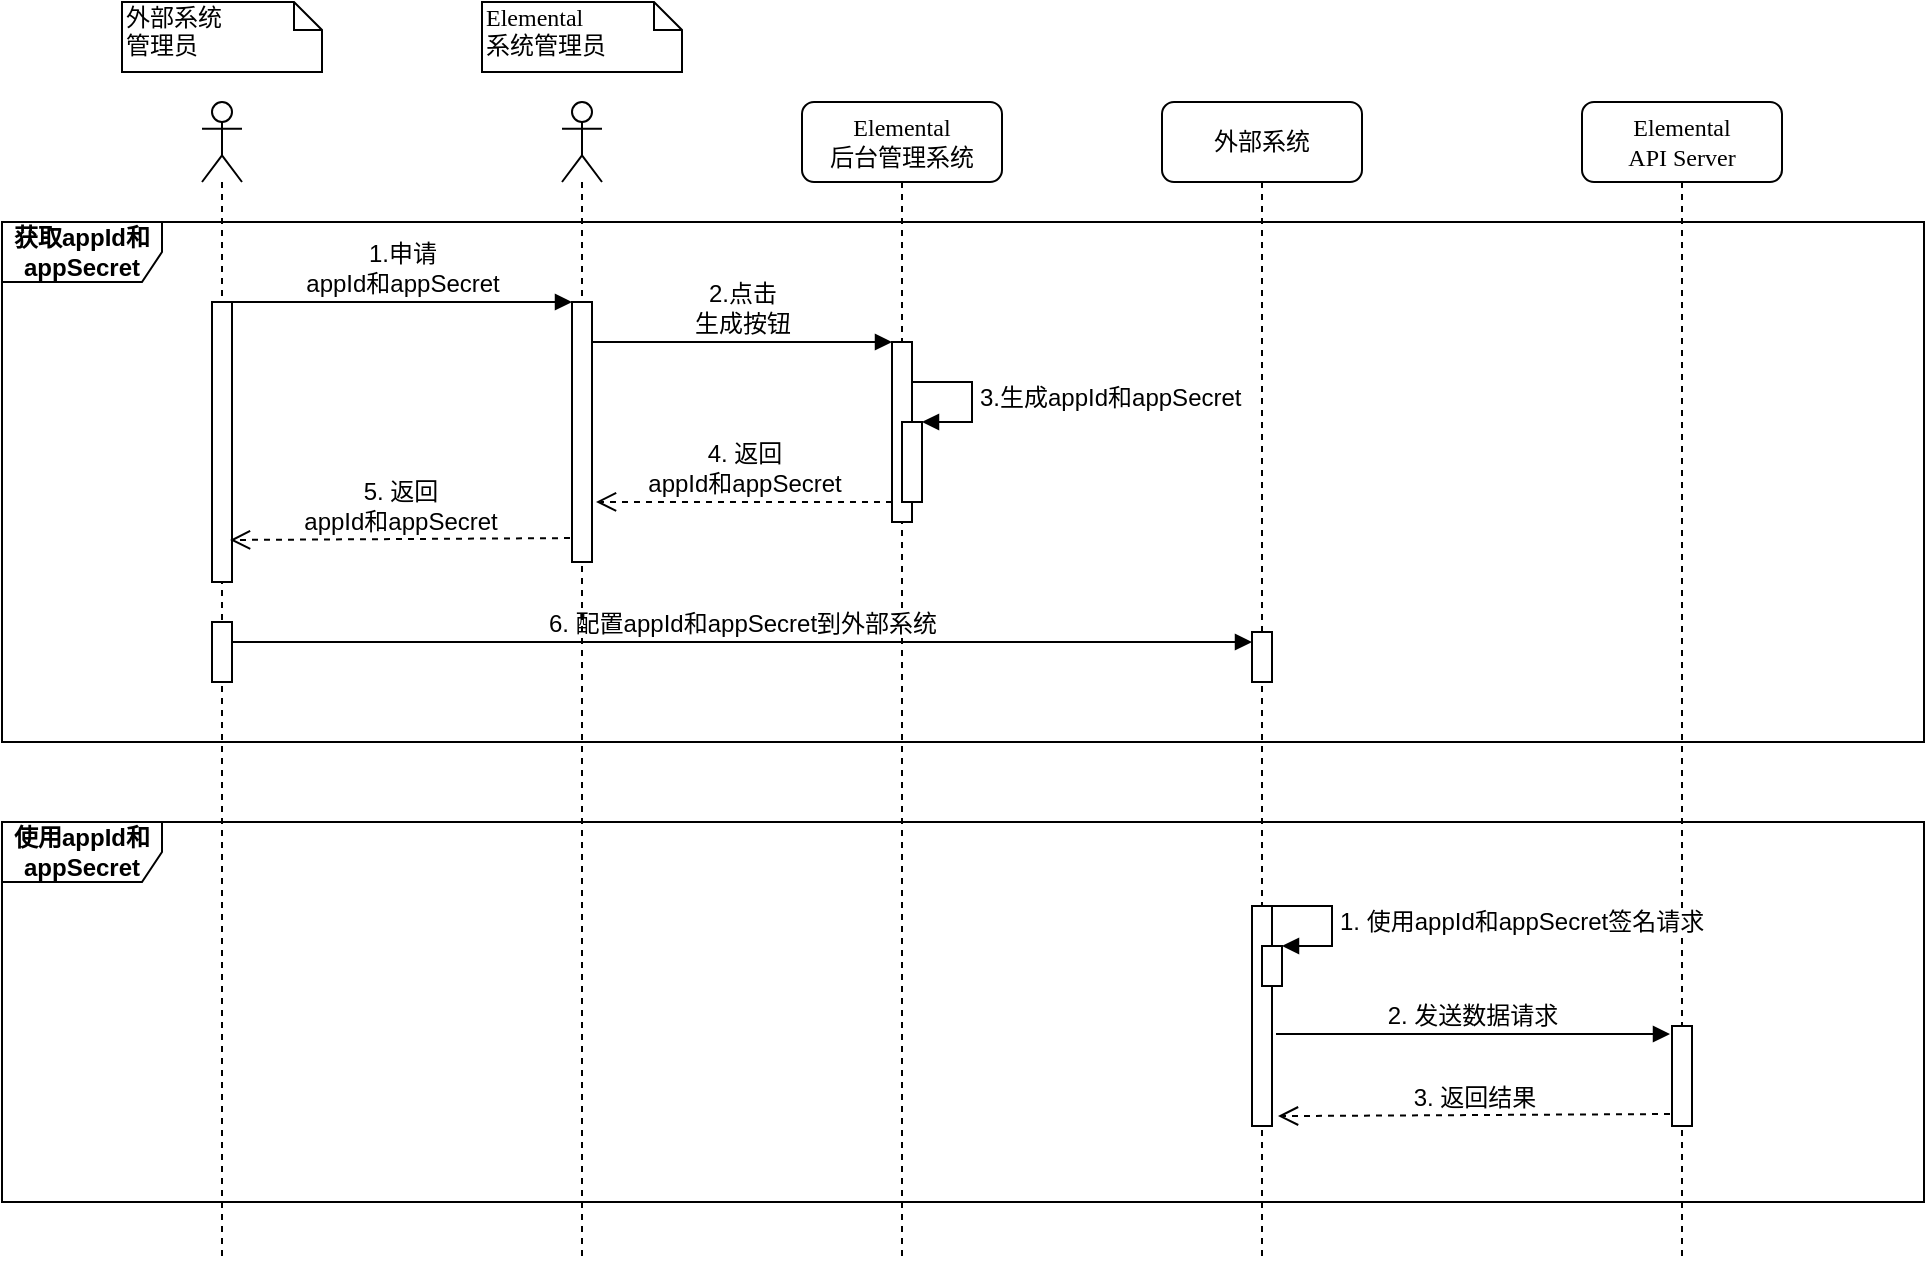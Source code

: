 <mxfile version="16.2.4" type="github">
  <diagram name="Page-1" id="13e1069c-82ec-6db2-03f1-153e76fe0fe0">
    <mxGraphModel dx="1426" dy="769" grid="1" gridSize="10" guides="1" tooltips="1" connect="1" arrows="1" fold="1" page="1" pageScale="1" pageWidth="1100" pageHeight="850" background="none" math="0" shadow="0">
      <root>
        <mxCell id="0" />
        <mxCell id="1" parent="0" />
        <mxCell id="xff1_yttpSl-KTZtrj1X-29" value="&lt;b&gt;使用appId和appSecret&lt;/b&gt;" style="shape=umlFrame;whiteSpace=wrap;html=1;width=80;height=30;" vertex="1" parent="1">
          <mxGeometry x="39" y="440" width="961" height="190" as="geometry" />
        </mxCell>
        <mxCell id="xff1_yttpSl-KTZtrj1X-27" value="&lt;b&gt;获取appId和appSecret&lt;/b&gt;" style="shape=umlFrame;whiteSpace=wrap;html=1;width=80;height=30;" vertex="1" parent="1">
          <mxGeometry x="39" y="140" width="961" height="260" as="geometry" />
        </mxCell>
        <mxCell id="7baba1c4bc27f4b0-3" value="&lt;span&gt;Elemental&lt;/span&gt;&lt;br&gt;&lt;span&gt;后台管理系统&lt;/span&gt;" style="shape=umlLifeline;perimeter=lifelinePerimeter;whiteSpace=wrap;html=1;container=1;collapsible=0;recursiveResize=0;outlineConnect=0;rounded=1;shadow=0;comic=0;labelBackgroundColor=none;strokeWidth=1;fontFamily=Verdana;fontSize=12;align=center;" parent="1" vertex="1">
          <mxGeometry x="439" y="80" width="100" height="580" as="geometry" />
        </mxCell>
        <mxCell id="7baba1c4bc27f4b0-13" value="" style="html=1;points=[];perimeter=orthogonalPerimeter;rounded=0;shadow=0;comic=0;labelBackgroundColor=none;strokeWidth=1;fontFamily=Verdana;fontSize=12;align=center;" parent="7baba1c4bc27f4b0-3" vertex="1">
          <mxGeometry x="45" y="120" width="10" height="90" as="geometry" />
        </mxCell>
        <mxCell id="xff1_yttpSl-KTZtrj1X-2" value="" style="html=1;points=[];perimeter=orthogonalPerimeter;" vertex="1" parent="7baba1c4bc27f4b0-3">
          <mxGeometry x="50" y="160" width="10" height="40" as="geometry" />
        </mxCell>
        <mxCell id="xff1_yttpSl-KTZtrj1X-3" value="&lt;font style=&quot;font-size: 12px&quot;&gt;3.生成appId和appSecret&lt;/font&gt;" style="edgeStyle=orthogonalEdgeStyle;html=1;align=left;spacingLeft=2;endArrow=block;rounded=0;entryX=1;entryY=0;" edge="1" target="xff1_yttpSl-KTZtrj1X-2" parent="7baba1c4bc27f4b0-3">
          <mxGeometry relative="1" as="geometry">
            <mxPoint x="55" y="140" as="sourcePoint" />
            <Array as="points">
              <mxPoint x="85" y="140" />
            </Array>
          </mxGeometry>
        </mxCell>
        <mxCell id="xff1_yttpSl-KTZtrj1X-11" value="&lt;font style=&quot;font-size: 12px&quot;&gt;4. 返回&lt;br&gt;appId和appSecret&lt;/font&gt;" style="html=1;verticalAlign=bottom;endArrow=open;dashed=1;endSize=8;rounded=0;entryX=1.2;entryY=0.769;entryDx=0;entryDy=0;entryPerimeter=0;" edge="1" parent="7baba1c4bc27f4b0-3" target="xff1_yttpSl-KTZtrj1X-10">
          <mxGeometry relative="1" as="geometry">
            <mxPoint x="45" y="200" as="sourcePoint" />
            <mxPoint x="-35" y="200" as="targetPoint" />
          </mxGeometry>
        </mxCell>
        <mxCell id="7baba1c4bc27f4b0-4" value="&lt;span&gt;外部系统&lt;/span&gt;" style="shape=umlLifeline;perimeter=lifelinePerimeter;whiteSpace=wrap;html=1;container=1;collapsible=0;recursiveResize=0;outlineConnect=0;rounded=1;shadow=0;comic=0;labelBackgroundColor=none;strokeWidth=1;fontFamily=Verdana;fontSize=12;align=center;" parent="1" vertex="1">
          <mxGeometry x="619" y="80" width="100" height="580" as="geometry" />
        </mxCell>
        <mxCell id="xff1_yttpSl-KTZtrj1X-19" value="" style="html=1;points=[];perimeter=orthogonalPerimeter;" vertex="1" parent="7baba1c4bc27f4b0-4">
          <mxGeometry x="45" y="265" width="10" height="25" as="geometry" />
        </mxCell>
        <mxCell id="xff1_yttpSl-KTZtrj1X-21" value="&lt;font style=&quot;font-size: 12px&quot;&gt;6. 配置appId和appSecret到外部系统&lt;/font&gt;" style="html=1;verticalAlign=bottom;endArrow=block;rounded=0;exitX=1;exitY=0.333;exitDx=0;exitDy=0;exitPerimeter=0;" edge="1" parent="7baba1c4bc27f4b0-4" source="xff1_yttpSl-KTZtrj1X-15">
          <mxGeometry width="80" relative="1" as="geometry">
            <mxPoint x="-450" y="270" as="sourcePoint" />
            <mxPoint x="45" y="270" as="targetPoint" />
          </mxGeometry>
        </mxCell>
        <mxCell id="7baba1c4bc27f4b0-5" value="&lt;span&gt;Elemental&lt;/span&gt;&lt;br&gt;&lt;span&gt;API Server&lt;/span&gt;" style="shape=umlLifeline;perimeter=lifelinePerimeter;whiteSpace=wrap;html=1;container=1;collapsible=0;recursiveResize=0;outlineConnect=0;rounded=1;shadow=0;comic=0;labelBackgroundColor=none;strokeWidth=1;fontFamily=Verdana;fontSize=12;align=center;" parent="1" vertex="1">
          <mxGeometry x="829" y="80" width="100" height="580" as="geometry" />
        </mxCell>
        <mxCell id="xff1_yttpSl-KTZtrj1X-22" value="" style="html=1;points=[];perimeter=orthogonalPerimeter;" vertex="1" parent="7baba1c4bc27f4b0-5">
          <mxGeometry x="45" y="462" width="10" height="50" as="geometry" />
        </mxCell>
        <mxCell id="7baba1c4bc27f4b0-22" value="" style="html=1;points=[];perimeter=orthogonalPerimeter;rounded=0;shadow=0;comic=0;labelBackgroundColor=none;strokeWidth=1;fontFamily=Verdana;fontSize=12;align=center;" parent="1" vertex="1">
          <mxGeometry x="664" y="482" width="10" height="110" as="geometry" />
        </mxCell>
        <mxCell id="7baba1c4bc27f4b0-11" value="&lt;font face=&quot;Helvetica&quot;&gt;1.申请&lt;br&gt;appId和appSecret&lt;/font&gt;" style="html=1;verticalAlign=bottom;endArrow=block;entryX=0;entryY=0;labelBackgroundColor=none;fontFamily=Verdana;fontSize=12;edgeStyle=elbowEdgeStyle;elbow=vertical;" parent="1" edge="1">
          <mxGeometry relative="1" as="geometry">
            <mxPoint x="154" y="180" as="sourcePoint" />
            <mxPoint x="324" y="180" as="targetPoint" />
          </mxGeometry>
        </mxCell>
        <mxCell id="7baba1c4bc27f4b0-14" value="&lt;font face=&quot;Helvetica&quot;&gt;2.点击&lt;br&gt;生成按钮&lt;/font&gt;" style="html=1;verticalAlign=bottom;endArrow=block;entryX=0;entryY=0;labelBackgroundColor=none;fontFamily=Verdana;fontSize=12;edgeStyle=elbowEdgeStyle;elbow=vertical;" parent="1" target="7baba1c4bc27f4b0-13" edge="1">
          <mxGeometry relative="1" as="geometry">
            <mxPoint x="334" y="200" as="sourcePoint" />
          </mxGeometry>
        </mxCell>
        <mxCell id="7baba1c4bc27f4b0-40" value="&lt;span style=&quot;font-family: &amp;#34;helvetica&amp;#34; ; text-align: center&quot;&gt;外部系统&lt;br&gt;管理员&lt;/span&gt;" style="shape=note;whiteSpace=wrap;html=1;size=14;verticalAlign=top;align=left;spacingTop=-6;rounded=0;shadow=0;comic=0;labelBackgroundColor=none;strokeWidth=1;fontFamily=Verdana;fontSize=12" parent="1" vertex="1">
          <mxGeometry x="99" y="30" width="100" height="35" as="geometry" />
        </mxCell>
        <mxCell id="7baba1c4bc27f4b0-41" value="&lt;span style=&quot;text-align: center&quot;&gt;Elemental&lt;/span&gt;&lt;br style=&quot;text-align: center&quot;&gt;&lt;span style=&quot;text-align: center&quot;&gt;系统管理员&lt;/span&gt;" style="shape=note;whiteSpace=wrap;html=1;size=14;verticalAlign=top;align=left;spacingTop=-6;rounded=0;shadow=0;comic=0;labelBackgroundColor=none;strokeWidth=1;fontFamily=Verdana;fontSize=12" parent="1" vertex="1">
          <mxGeometry x="279" y="30" width="100" height="35" as="geometry" />
        </mxCell>
        <mxCell id="xff1_yttpSl-KTZtrj1X-7" value="" style="shape=umlLifeline;participant=umlActor;perimeter=lifelinePerimeter;whiteSpace=wrap;html=1;container=1;collapsible=0;recursiveResize=0;verticalAlign=top;spacingTop=36;outlineConnect=0;" vertex="1" parent="1">
          <mxGeometry x="139" y="80" width="20" height="580" as="geometry" />
        </mxCell>
        <mxCell id="xff1_yttpSl-KTZtrj1X-8" value="" style="html=1;points=[];perimeter=orthogonalPerimeter;" vertex="1" parent="xff1_yttpSl-KTZtrj1X-7">
          <mxGeometry x="5" y="100" width="10" height="140" as="geometry" />
        </mxCell>
        <mxCell id="xff1_yttpSl-KTZtrj1X-15" value="" style="html=1;points=[];perimeter=orthogonalPerimeter;" vertex="1" parent="xff1_yttpSl-KTZtrj1X-7">
          <mxGeometry x="5" y="260" width="10" height="30" as="geometry" />
        </mxCell>
        <mxCell id="xff1_yttpSl-KTZtrj1X-9" value="" style="shape=umlLifeline;participant=umlActor;perimeter=lifelinePerimeter;whiteSpace=wrap;html=1;container=1;collapsible=0;recursiveResize=0;verticalAlign=top;spacingTop=36;outlineConnect=0;" vertex="1" parent="1">
          <mxGeometry x="319" y="80" width="20" height="580" as="geometry" />
        </mxCell>
        <mxCell id="xff1_yttpSl-KTZtrj1X-10" value="" style="html=1;points=[];perimeter=orthogonalPerimeter;" vertex="1" parent="xff1_yttpSl-KTZtrj1X-9">
          <mxGeometry x="5" y="100" width="10" height="130" as="geometry" />
        </mxCell>
        <mxCell id="xff1_yttpSl-KTZtrj1X-12" value="&lt;font style=&quot;font-size: 12px&quot;&gt;5. 返回&lt;br&gt;appId和appSecret&lt;/font&gt;" style="html=1;verticalAlign=bottom;endArrow=open;dashed=1;endSize=8;rounded=0;entryX=0.9;entryY=0.85;entryDx=0;entryDy=0;entryPerimeter=0;exitX=-0.1;exitY=0.908;exitDx=0;exitDy=0;exitPerimeter=0;" edge="1" parent="1" source="xff1_yttpSl-KTZtrj1X-10" target="xff1_yttpSl-KTZtrj1X-8">
          <mxGeometry relative="1" as="geometry">
            <mxPoint x="319" y="299" as="sourcePoint" />
            <mxPoint x="239" y="300" as="targetPoint" />
          </mxGeometry>
        </mxCell>
        <mxCell id="xff1_yttpSl-KTZtrj1X-23" value="" style="html=1;points=[];perimeter=orthogonalPerimeter;" vertex="1" parent="1">
          <mxGeometry x="669" y="502" width="10" height="20" as="geometry" />
        </mxCell>
        <mxCell id="xff1_yttpSl-KTZtrj1X-24" value="&lt;font style=&quot;font-size: 12px&quot;&gt;1. 使用appId和appSecret签名请求&lt;/font&gt;" style="edgeStyle=orthogonalEdgeStyle;html=1;align=left;spacingLeft=2;endArrow=block;rounded=0;entryX=1;entryY=0;" edge="1" target="xff1_yttpSl-KTZtrj1X-23" parent="1">
          <mxGeometry relative="1" as="geometry">
            <mxPoint x="674" y="482" as="sourcePoint" />
            <Array as="points">
              <mxPoint x="704" y="482" />
            </Array>
          </mxGeometry>
        </mxCell>
        <mxCell id="xff1_yttpSl-KTZtrj1X-25" value="&lt;font style=&quot;font-size: 12px&quot;&gt;2. 发送数据请求&lt;/font&gt;" style="html=1;verticalAlign=bottom;endArrow=block;rounded=0;exitX=1.2;exitY=0.582;exitDx=0;exitDy=0;exitPerimeter=0;entryX=-0.1;entryY=0.08;entryDx=0;entryDy=0;entryPerimeter=0;" edge="1" parent="1" source="7baba1c4bc27f4b0-22" target="xff1_yttpSl-KTZtrj1X-22">
          <mxGeometry width="80" relative="1" as="geometry">
            <mxPoint x="674" y="532" as="sourcePoint" />
            <mxPoint x="869" y="546" as="targetPoint" />
          </mxGeometry>
        </mxCell>
        <mxCell id="xff1_yttpSl-KTZtrj1X-26" value="&lt;font style=&quot;font-size: 12px&quot;&gt;3. 返回结果&lt;/font&gt;" style="html=1;verticalAlign=bottom;endArrow=open;dashed=1;endSize=8;rounded=0;exitX=-0.1;exitY=0.88;exitDx=0;exitDy=0;exitPerimeter=0;entryX=1.3;entryY=0.955;entryDx=0;entryDy=0;entryPerimeter=0;" edge="1" parent="1" source="xff1_yttpSl-KTZtrj1X-22" target="7baba1c4bc27f4b0-22">
          <mxGeometry relative="1" as="geometry">
            <mxPoint x="874" y="576" as="sourcePoint" />
            <mxPoint x="679" y="586" as="targetPoint" />
          </mxGeometry>
        </mxCell>
      </root>
    </mxGraphModel>
  </diagram>
</mxfile>
